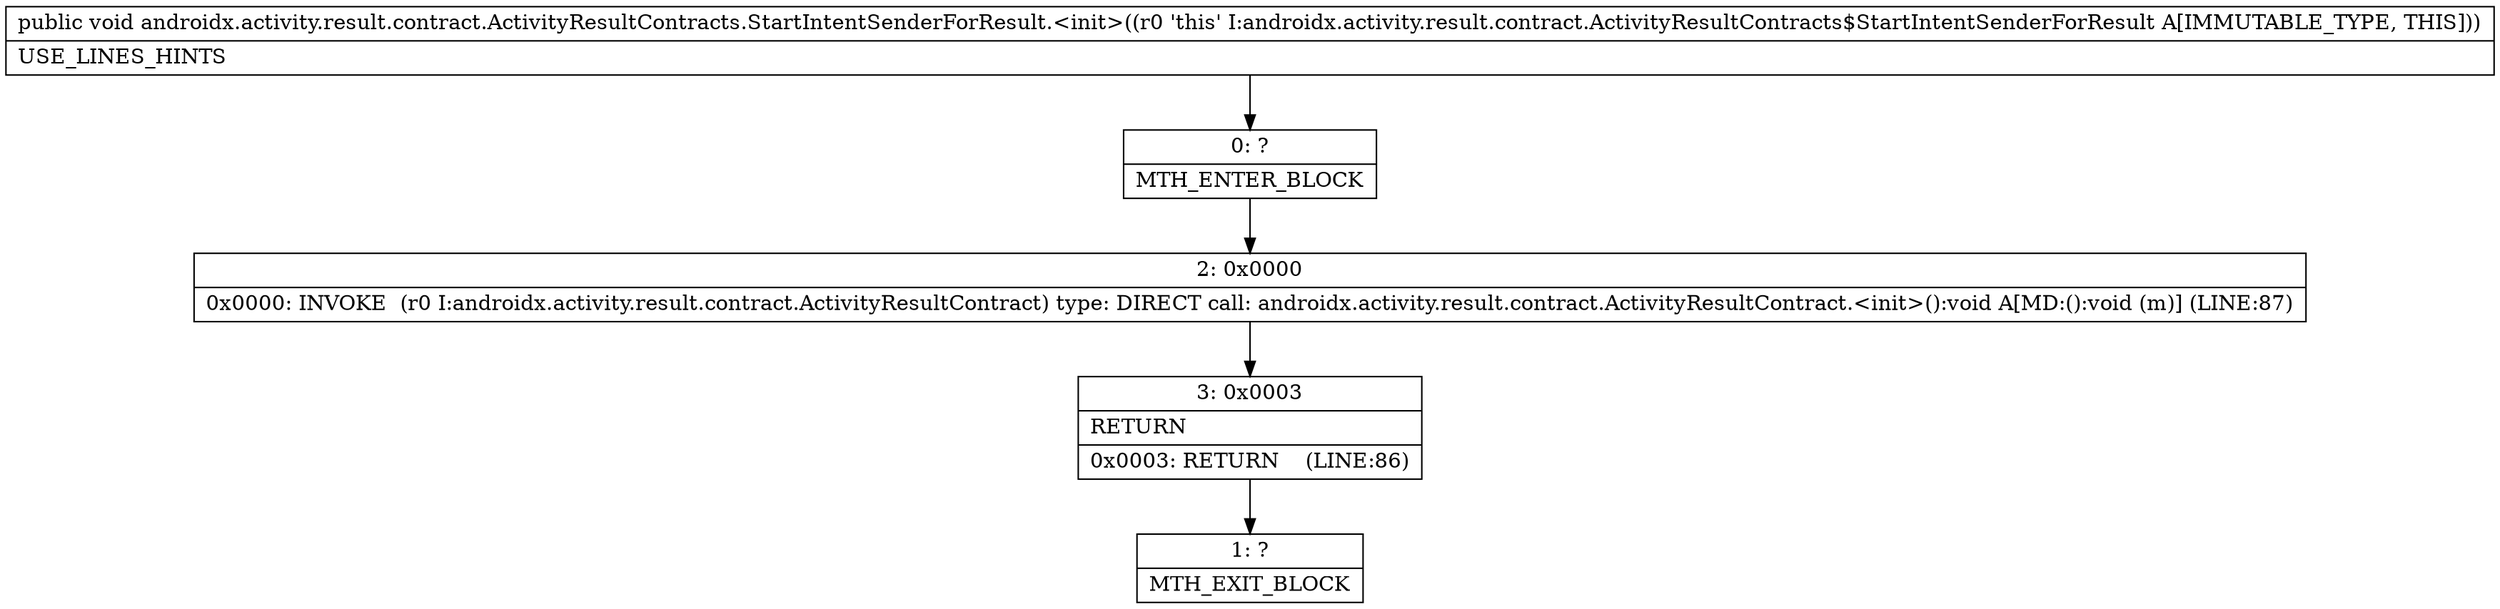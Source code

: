 digraph "CFG forandroidx.activity.result.contract.ActivityResultContracts.StartIntentSenderForResult.\<init\>()V" {
Node_0 [shape=record,label="{0\:\ ?|MTH_ENTER_BLOCK\l}"];
Node_2 [shape=record,label="{2\:\ 0x0000|0x0000: INVOKE  (r0 I:androidx.activity.result.contract.ActivityResultContract) type: DIRECT call: androidx.activity.result.contract.ActivityResultContract.\<init\>():void A[MD:():void (m)] (LINE:87)\l}"];
Node_3 [shape=record,label="{3\:\ 0x0003|RETURN\l|0x0003: RETURN    (LINE:86)\l}"];
Node_1 [shape=record,label="{1\:\ ?|MTH_EXIT_BLOCK\l}"];
MethodNode[shape=record,label="{public void androidx.activity.result.contract.ActivityResultContracts.StartIntentSenderForResult.\<init\>((r0 'this' I:androidx.activity.result.contract.ActivityResultContracts$StartIntentSenderForResult A[IMMUTABLE_TYPE, THIS]))  | USE_LINES_HINTS\l}"];
MethodNode -> Node_0;Node_0 -> Node_2;
Node_2 -> Node_3;
Node_3 -> Node_1;
}

